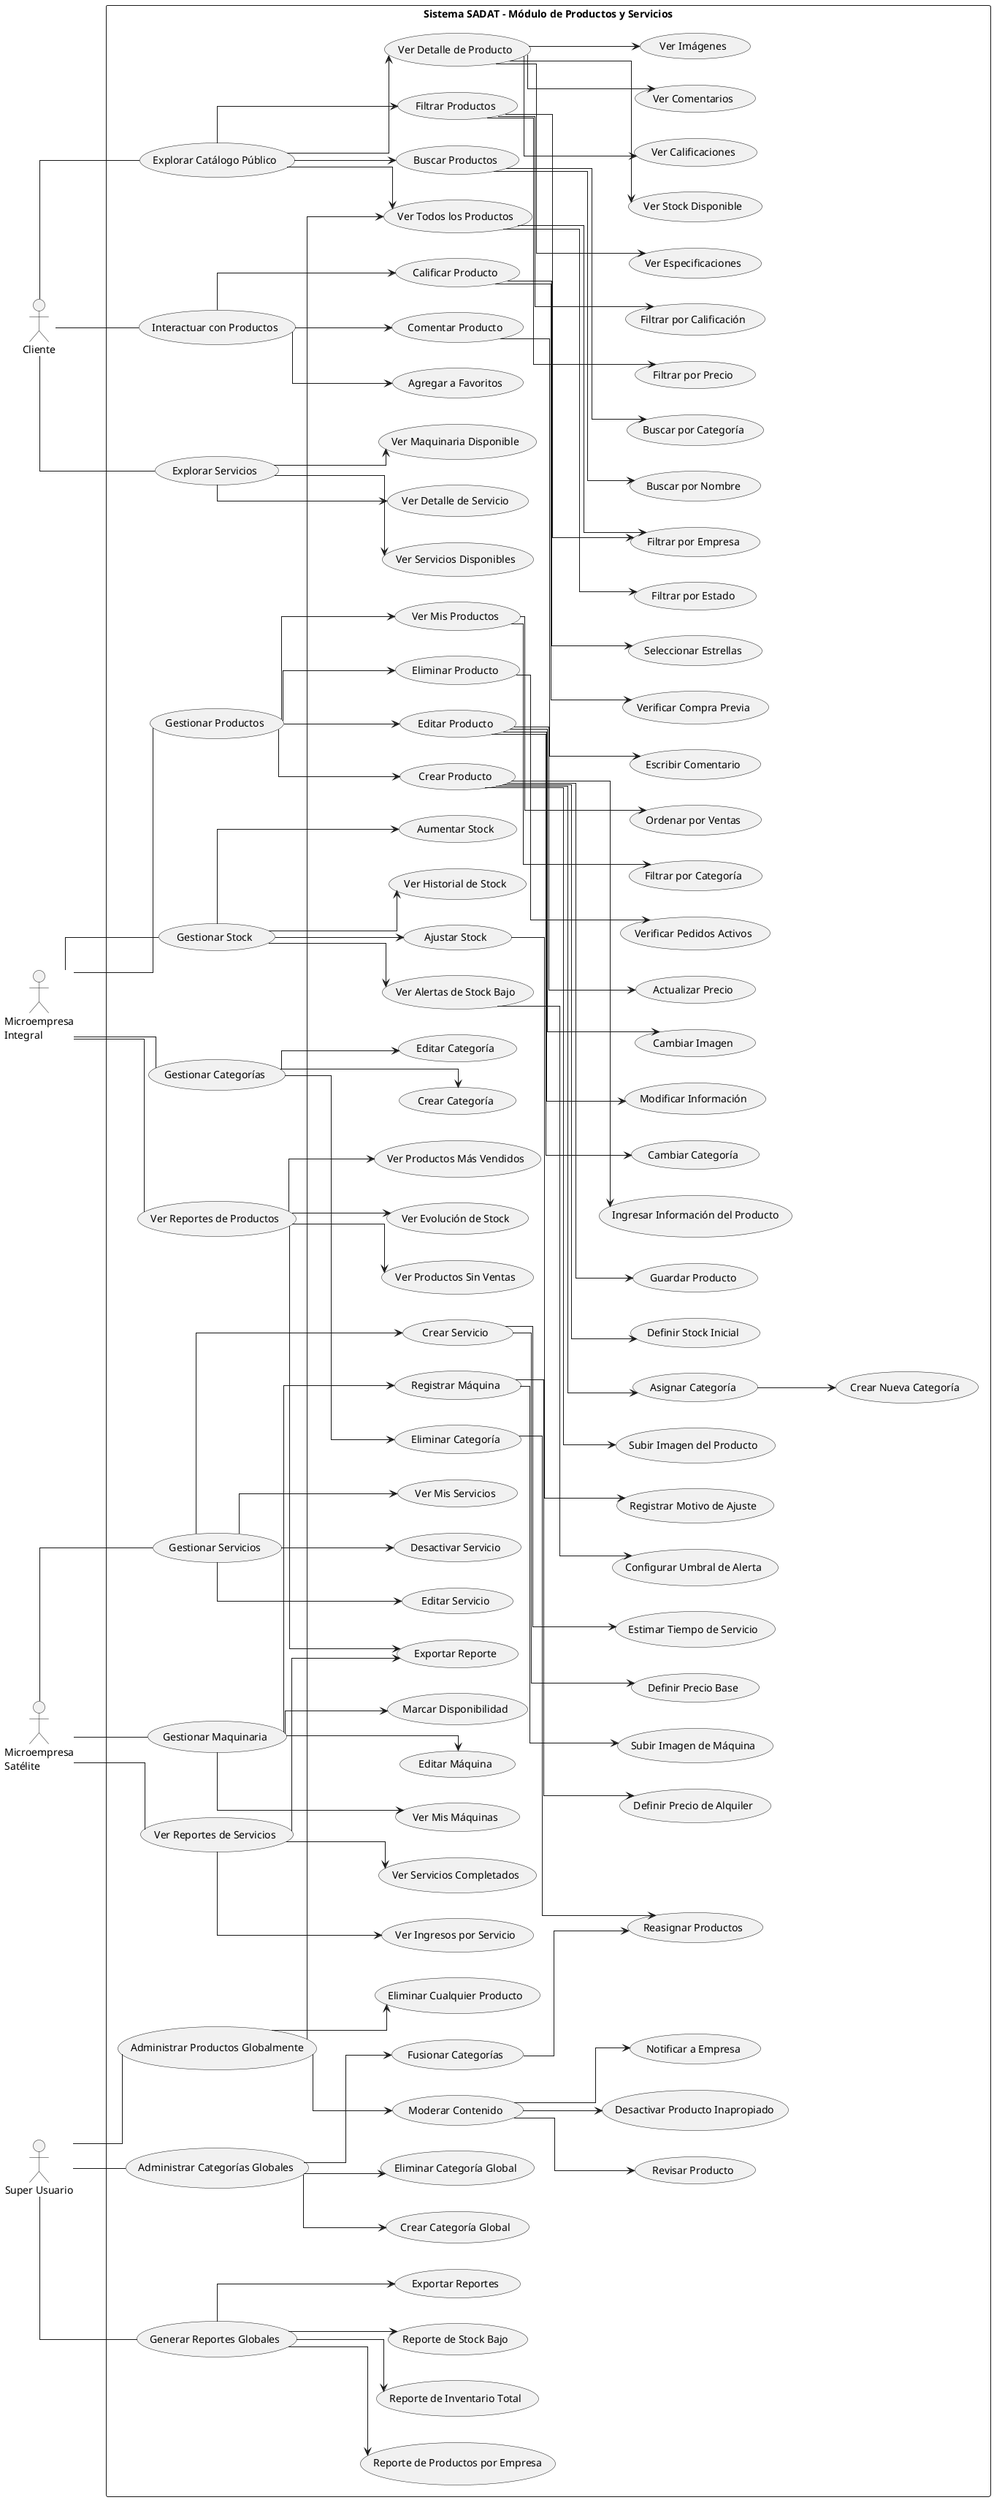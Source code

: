 @startuml Casos de Uso - Gestión de Productos
left to right direction
skinparam linetype ortho

actor Cliente
actor "Microempresa\nIntegral" as EmpresaIntegral
actor "Microempresa\nSatélite" as EmpresaSatelite
actor "Super Usuario" as SuperUsuario

rectangle "Sistema SADAT - Módulo de Productos y Servicios" {
    
    ' === MICROEMPRESA INTEGRAL ===
    EmpresaIntegral -- (Gestionar Productos)
        (Gestionar Productos) --> (Crear Producto)
            (Crear Producto) --> (Ingresar Información del Producto)
            (Crear Producto) --> (Subir Imagen del Producto)
            (Crear Producto) --> (Asignar Categoría)
                (Asignar Categoría) --> (Crear Nueva Categoría)
            (Crear Producto) --> (Definir Stock Inicial)
            (Crear Producto) --> (Guardar Producto)
        (Gestionar Productos) --> (Editar Producto)
            (Editar Producto) --> (Modificar Información)
            (Editar Producto) --> (Cambiar Imagen)
            (Editar Producto) --> (Actualizar Precio)
            (Editar Producto) --> (Cambiar Categoría)
        (Gestionar Productos) --> (Eliminar Producto)
            (Eliminar Producto) --> (Verificar Pedidos Activos)
        (Gestionar Productos) --> (Ver Mis Productos)
            (Ver Mis Productos) --> (Filtrar por Categoría)
            (Ver Mis Productos) --> (Ordenar por Ventas)
    
    EmpresaIntegral -- (Gestionar Stock)
        (Gestionar Stock) --> (Aumentar Stock)
        (Gestionar Stock) --> (Ajustar Stock)
            (Ajustar Stock) --> (Registrar Motivo de Ajuste)
        (Gestionar Stock) --> (Ver Historial de Stock)
        (Gestionar Stock) --> (Ver Alertas de Stock Bajo)
            (Ver Alertas de Stock Bajo) --> (Configurar Umbral de Alerta)
    
    EmpresaIntegral -- (Gestionar Categorías)
        (Gestionar Categorías) --> (Crear Categoría)
        (Gestionar Categorías) --> (Editar Categoría)
        (Gestionar Categorías) --> (Eliminar Categoría)
            (Eliminar Categoría) --> (Reasignar Productos)
    
    EmpresaIntegral -- (Ver Reportes de Productos)
        (Ver Reportes de Productos) --> (Ver Productos Más Vendidos)
        (Ver Reportes de Productos) --> (Ver Productos Sin Ventas)
        (Ver Reportes de Productos) --> (Ver Evolución de Stock)
        (Ver Reportes de Productos) --> (Exportar Reporte)
    
    ' === MICROEMPRESA SATÉLITE ===
    EmpresaSatelite -- (Gestionar Servicios)
        (Gestionar Servicios) --> (Crear Servicio)
            (Crear Servicio) --> (Definir Precio Base)
            (Crear Servicio) --> (Estimar Tiempo de Servicio)
        (Gestionar Servicios) --> (Editar Servicio)
        (Gestionar Servicios) --> (Desactivar Servicio)
        (Gestionar Servicios) --> (Ver Mis Servicios)
    
    EmpresaSatelite -- (Gestionar Maquinaria)
        (Gestionar Maquinaria) --> (Registrar Máquina)
            (Registrar Máquina) --> (Subir Imagen de Máquina)
            (Registrar Máquina) --> (Definir Precio de Alquiler)
        (Gestionar Maquinaria) --> (Editar Máquina)
        (Gestionar Maquinaria) --> (Marcar Disponibilidad)
        (Gestionar Maquinaria) --> (Ver Mis Máquinas)
    
    EmpresaSatelite -- (Ver Reportes de Servicios)
        (Ver Reportes de Servicios) --> (Ver Servicios Completados)
        (Ver Reportes de Servicios) --> (Ver Ingresos por Servicio)
        (Ver Reportes de Servicios) --> (Exportar Reporte)
    
    ' === CLIENTE ===
    Cliente -- (Explorar Catálogo Público)
        (Explorar Catálogo Público) --> (Ver Todos los Productos)
        (Explorar Catálogo Público) --> (Buscar Productos)
            (Buscar Productos) --> (Buscar por Nombre)
            (Buscar Productos) --> (Buscar por Categoría)
        (Explorar Catálogo Público) --> (Filtrar Productos)
            (Filtrar Productos) --> (Filtrar por Precio)
            (Filtrar Productos) --> (Filtrar por Calificación)
            (Filtrar Productos) --> (Filtrar por Empresa)
        (Explorar Catálogo Público) --> (Ver Detalle de Producto)
            (Ver Detalle de Producto) --> (Ver Imágenes)
            (Ver Detalle de Producto) --> (Ver Especificaciones)
            (Ver Detalle de Producto) --> (Ver Stock Disponible)
            (Ver Detalle de Producto) --> (Ver Calificaciones)
            (Ver Detalle de Producto) --> (Ver Comentarios)
    
    Cliente -- (Interactuar con Productos)
        (Interactuar con Productos) --> (Calificar Producto)
            (Calificar Producto) --> (Seleccionar Estrellas)
            (Calificar Producto) --> (Verificar Compra Previa)
        (Interactuar con Productos) --> (Comentar Producto)
            (Comentar Producto) --> (Escribir Comentario)
        (Interactuar con Productos) --> (Agregar a Favoritos)
    
    Cliente -- (Explorar Servicios)
        (Explorar Servicios) --> (Ver Servicios Disponibles)
        (Explorar Servicios) --> (Ver Detalle de Servicio)
        (Explorar Servicios) --> (Ver Maquinaria Disponible)
    
    ' === SUPER USUARIO ===
    SuperUsuario -- (Administrar Productos Globalmente)
        (Administrar Productos Globalmente) --> (Ver Todos los Productos)
            (Ver Todos los Productos) --> (Filtrar por Empresa)
            (Ver Todos los Productos) --> (Filtrar por Estado)
        (Administrar Productos Globalmente) --> (Moderar Contenido)
            (Moderar Contenido) --> (Revisar Producto)
            (Moderar Contenido) --> (Desactivar Producto Inapropiado)
            (Moderar Contenido) --> (Notificar a Empresa)
        (Administrar Productos Globalmente) --> (Eliminar Cualquier Producto)
    
    SuperUsuario -- (Administrar Categorías Globales)
        (Administrar Categorías Globales) --> (Crear Categoría Global)
        (Administrar Categorías Globales) --> (Fusionar Categorías)
            (Fusionar Categorías) --> (Reasignar Productos)
        (Administrar Categorías Globales) --> (Eliminar Categoría Global)
    
    SuperUsuario -- (Generar Reportes Globales)
        (Generar Reportes Globales) --> (Reporte de Productos por Empresa)
        (Generar Reportes Globales) --> (Reporte de Inventario Total)
        (Generar Reportes Globales) --> (Reporte de Stock Bajo)
        (Generar Reportes Globales) --> (Exportar Reportes)
}

@enduml

' === ACTORES ===
actor "Microempresa\nIntegral" as EmpresaIntegral
actor "Cliente" as Cliente
actor "Sistema de\nNotificaciones" as Notificaciones

' === SISTEMA ===
rectangle "Sistema SADAT - Módulo de Productos" {
  
  package "CRUD de Productos" {
    usecase "Crear Producto" as UC01
    usecase "Editar Producto" as UC02
    usecase "Eliminar Producto" as UC03
    usecase "Listar Mis\nProductos" as UC04
  }
  
  package "Gestión de Stock" {
    usecase "Actualizar Stock" as UC05
    usecase "Consultar Stock\nDisponible" as UC06
  }
  
  package "Gestión de Categorías" {
    usecase "Crear Categoría" as UC07
    usecase "Asignar Categoría\na Producto" as UC08
  }
  
  package "Catálogo Público" {
    usecase "Ver Catálogo de\nProductos" as UC09
    usecase "Buscar Productos" as UC10
    usecase "Filtrar por\nCategoría" as UC11
    usecase "Ver Detalle de\nProducto" as UC12
  }
  
  package "Interacción con Productos" {
    usecase "Comentar\nProducto" as UC13
    usecase "Calificar\nProducto" as UC14
  }
  
  ' Casos de Uso Internos
  usecase "Validar Datos\nde Producto" as UC15
  usecase "Subir Imagen" as UC16
  usecase "Verificar Stock\nMínimo" as UC17
  usecase "Notificar Stock\nBajo" as UC18
}

' === RELACIONES MICROEMPRESA INTEGRAL ===
EmpresaIntegral --> UC01
EmpresaIntegral --> UC02
EmpresaIntegral --> UC03
EmpresaIntegral --> UC04
EmpresaIntegral --> UC05
EmpresaIntegral --> UC06
EmpresaIntegral --> UC07

' === RELACIONES CLIENTE ===
Cliente --> UC09
Cliente --> UC10
Cliente --> UC11
Cliente --> UC12
Cliente --> UC13
Cliente --> UC14

' === RELACIONES INCLUDE ===
UC01 .> UC15 : <<include>>
UC01 .> UC08 : <<include>>
UC01 .> UC16 : <<include>>

UC02 .> UC15 : <<include>>

UC05 .> UC06 : <<include>>
UC05 .> UC17 : <<include>>

UC17 .> UC18 : <<include>>

UC10 .> UC09 : <<include>>
UC11 .> UC09 : <<include>>

' === RELACIONES EXTEND ===
UC02 .> UC16 : <<extend>>
UC12 .> UC13 : <<extend>>
UC12 .> UC14 : <<extend>>

' === RELACIONES CON SISTEMAS EXTERNOS ===
UC18 --> Notificaciones : alerta empresa

' === NOTAS EXPLICATIVAS ===
note right of UC15
  **Validaciones de producto:**
  - Nombre no vacío (max 100 caracteres)
  - Descripción válida
  - Precio > 0
  - Stock >= 0
  - Imagen formato válido (jpg, png)
  - Imagen tamaño máximo 5MB
end note

note right of UC17
  **Verificación de stock:**
  - Si stock < 10 unidades
  - Generar alerta
  - Notificar a empresa
  - Sugerir reabastecimiento
end note

note left of UC10
  **Criterios de búsqueda:**
  - Por nombre de producto
  - Por descripción
  - Por rango de precio
  - Por empresa
  - Ordenar por: precio, fecha, nombre
end note

note left of UC14
  **Sistema de calificación:**
  - Escala de 1 a 5 estrellas
  - Solo clientes con pedidos
  - Una calificación por producto
  - Cálculo promedio automático
end note

@enduml
